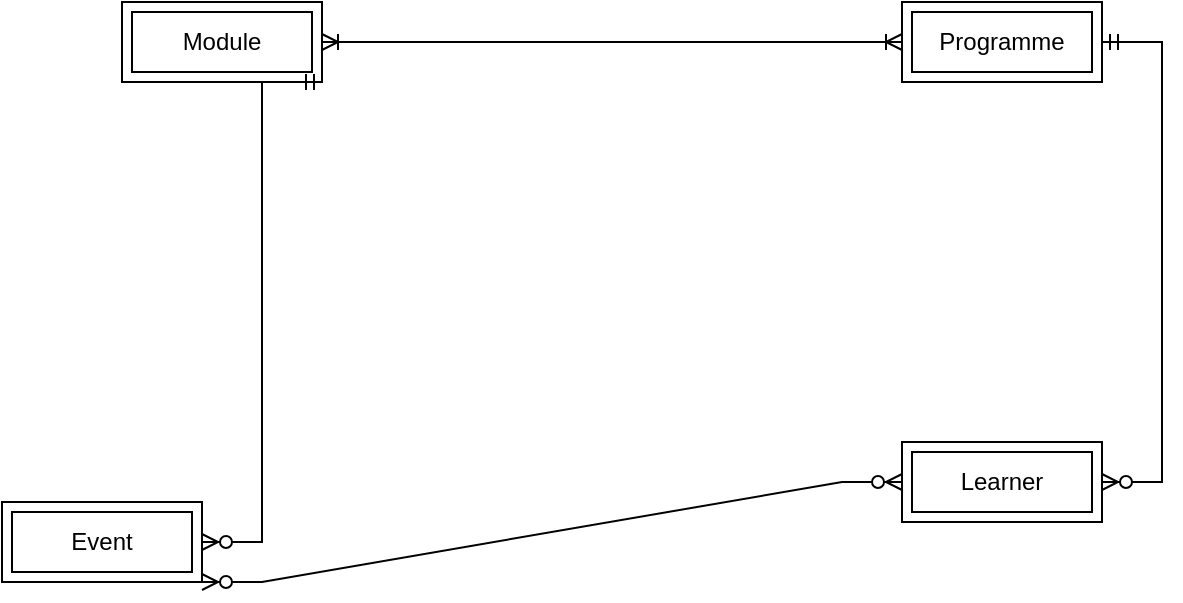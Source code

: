 <mxfile version="15.7.3" type="device" pages="2"><diagram id="I_KdivnQ2oocpj4gbcN8" name="Conceptual Basic"><mxGraphModel dx="1038" dy="689" grid="1" gridSize="10" guides="1" tooltips="1" connect="1" arrows="1" fold="1" page="1" pageScale="1" pageWidth="850" pageHeight="1100" math="0" shadow="0"><root><mxCell id="0"/><mxCell id="1" parent="0"/><mxCell id="21oes29E263Ur0ue6xsz-1" value="Module" style="shape=ext;margin=3;double=1;whiteSpace=wrap;html=1;align=center;" parent="1" vertex="1"><mxGeometry x="100" y="80" width="100" height="40" as="geometry"/></mxCell><mxCell id="21oes29E263Ur0ue6xsz-2" value="Programme" style="shape=ext;margin=3;double=1;whiteSpace=wrap;html=1;align=center;" parent="1" vertex="1"><mxGeometry x="490" y="80" width="100" height="40" as="geometry"/></mxCell><mxCell id="21oes29E263Ur0ue6xsz-3" value="Learner" style="shape=ext;margin=3;double=1;whiteSpace=wrap;html=1;align=center;" parent="1" vertex="1"><mxGeometry x="490" y="300" width="100" height="40" as="geometry"/></mxCell><mxCell id="21oes29E263Ur0ue6xsz-4" value="Event" style="shape=ext;margin=3;double=1;whiteSpace=wrap;html=1;align=center;" parent="1" vertex="1"><mxGeometry x="40" y="330" width="100" height="40" as="geometry"/></mxCell><mxCell id="21oes29E263Ur0ue6xsz-5" value="" style="edgeStyle=entityRelationEdgeStyle;fontSize=12;html=1;endArrow=ERmandOne;startArrow=ERzeroToMany;rounded=0;exitX=1;exitY=0.5;exitDx=0;exitDy=0;endFill=0;" parent="1" source="21oes29E263Ur0ue6xsz-3" target="21oes29E263Ur0ue6xsz-2" edge="1"><mxGeometry width="100" height="100" relative="1" as="geometry"><mxPoint x="370" y="400" as="sourcePoint"/><mxPoint x="470" y="300" as="targetPoint"/></mxGeometry></mxCell><mxCell id="21oes29E263Ur0ue6xsz-6" value="" style="edgeStyle=entityRelationEdgeStyle;fontSize=12;html=1;endArrow=ERoneToMany;startArrow=ERoneToMany;rounded=0;" parent="1" source="21oes29E263Ur0ue6xsz-1" target="21oes29E263Ur0ue6xsz-2" edge="1"><mxGeometry width="100" height="100" relative="1" as="geometry"><mxPoint x="370" y="200" as="sourcePoint"/><mxPoint x="470" y="100" as="targetPoint"/></mxGeometry></mxCell><mxCell id="21oes29E263Ur0ue6xsz-7" value="" style="edgeStyle=entityRelationEdgeStyle;fontSize=12;html=1;endArrow=ERzeroToMany;startArrow=ERmandOne;rounded=0;exitX=1;exitY=1;exitDx=0;exitDy=0;" parent="1" source="21oes29E263Ur0ue6xsz-1" target="21oes29E263Ur0ue6xsz-4" edge="1"><mxGeometry width="100" height="100" relative="1" as="geometry"><mxPoint x="180" y="130" as="sourcePoint"/><mxPoint x="470" y="100" as="targetPoint"/></mxGeometry></mxCell><mxCell id="21oes29E263Ur0ue6xsz-8" value="" style="edgeStyle=entityRelationEdgeStyle;fontSize=12;html=1;endArrow=ERzeroToMany;endFill=1;startArrow=ERzeroToMany;rounded=0;exitX=1;exitY=1;exitDx=0;exitDy=0;entryX=0;entryY=0.5;entryDx=0;entryDy=0;" parent="1" source="21oes29E263Ur0ue6xsz-4" target="21oes29E263Ur0ue6xsz-3" edge="1"><mxGeometry width="100" height="100" relative="1" as="geometry"><mxPoint x="370" y="200" as="sourcePoint"/><mxPoint x="470" y="100" as="targetPoint"/></mxGeometry></mxCell></root></mxGraphModel></diagram><diagram id="mSJ1M18K7PE4dAtd70Qg" name="Page-2"><mxGraphModel dx="1038" dy="689" grid="1" gridSize="10" guides="1" tooltips="1" connect="1" arrows="1" fold="1" page="1" pageScale="1" pageWidth="850" pageHeight="1100" math="0" shadow="0"><root><mxCell id="rq-WM72fXKxaL6t1PGEF-0"/><mxCell id="rq-WM72fXKxaL6t1PGEF-1" parent="rq-WM72fXKxaL6t1PGEF-0"/></root></mxGraphModel></diagram></mxfile>
